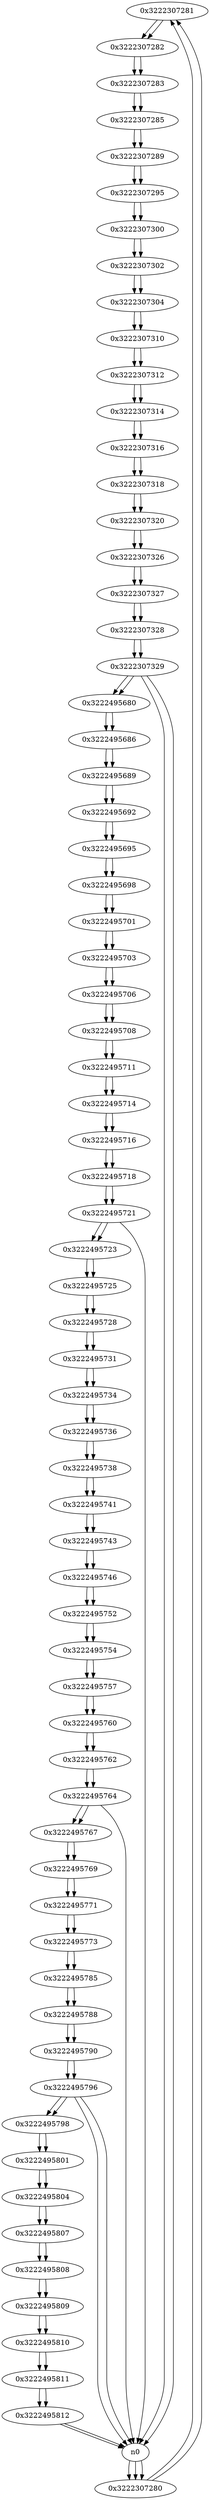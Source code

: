 digraph G{
/* nodes */
  n1 [label="0x3222307281"]
  n2 [label="0x3222307280"]
  n3 [label="0x3222307282"]
  n4 [label="0x3222307283"]
  n5 [label="0x3222307285"]
  n6 [label="0x3222307289"]
  n7 [label="0x3222307295"]
  n8 [label="0x3222307300"]
  n9 [label="0x3222307302"]
  n10 [label="0x3222307304"]
  n11 [label="0x3222307310"]
  n12 [label="0x3222307312"]
  n13 [label="0x3222307314"]
  n14 [label="0x3222307316"]
  n15 [label="0x3222307318"]
  n16 [label="0x3222307320"]
  n17 [label="0x3222307326"]
  n18 [label="0x3222307327"]
  n19 [label="0x3222307328"]
  n20 [label="0x3222307329"]
  n21 [label="0x3222495680"]
  n22 [label="0x3222495686"]
  n23 [label="0x3222495689"]
  n24 [label="0x3222495692"]
  n25 [label="0x3222495695"]
  n26 [label="0x3222495698"]
  n27 [label="0x3222495701"]
  n28 [label="0x3222495703"]
  n29 [label="0x3222495706"]
  n30 [label="0x3222495708"]
  n31 [label="0x3222495711"]
  n32 [label="0x3222495714"]
  n33 [label="0x3222495716"]
  n34 [label="0x3222495718"]
  n35 [label="0x3222495721"]
  n36 [label="0x3222495723"]
  n37 [label="0x3222495725"]
  n38 [label="0x3222495728"]
  n39 [label="0x3222495731"]
  n40 [label="0x3222495734"]
  n41 [label="0x3222495736"]
  n42 [label="0x3222495738"]
  n43 [label="0x3222495741"]
  n44 [label="0x3222495743"]
  n45 [label="0x3222495746"]
  n46 [label="0x3222495752"]
  n47 [label="0x3222495754"]
  n48 [label="0x3222495757"]
  n49 [label="0x3222495760"]
  n50 [label="0x3222495762"]
  n51 [label="0x3222495764"]
  n52 [label="0x3222495767"]
  n53 [label="0x3222495769"]
  n54 [label="0x3222495771"]
  n55 [label="0x3222495773"]
  n56 [label="0x3222495785"]
  n57 [label="0x3222495788"]
  n58 [label="0x3222495790"]
  n59 [label="0x3222495796"]
  n60 [label="0x3222495798"]
  n61 [label="0x3222495801"]
  n62 [label="0x3222495804"]
  n63 [label="0x3222495807"]
  n64 [label="0x3222495808"]
  n65 [label="0x3222495809"]
  n66 [label="0x3222495810"]
  n67 [label="0x3222495811"]
  n68 [label="0x3222495812"]
/* edges */
n1 -> n3;
n2 -> n1;
n2 -> n1;
n0 -> n2;
n0 -> n2;
n0 -> n2;
n3 -> n4;
n1 -> n3;
n4 -> n5;
n3 -> n4;
n5 -> n6;
n4 -> n5;
n6 -> n7;
n5 -> n6;
n7 -> n8;
n6 -> n7;
n8 -> n9;
n7 -> n8;
n9 -> n10;
n8 -> n9;
n10 -> n11;
n9 -> n10;
n11 -> n12;
n10 -> n11;
n12 -> n13;
n11 -> n12;
n13 -> n14;
n12 -> n13;
n14 -> n15;
n13 -> n14;
n15 -> n16;
n14 -> n15;
n16 -> n17;
n15 -> n16;
n17 -> n18;
n16 -> n17;
n18 -> n19;
n17 -> n18;
n19 -> n20;
n18 -> n19;
n20 -> n21;
n20 -> n0;
n20 -> n0;
n19 -> n20;
n21 -> n22;
n20 -> n21;
n22 -> n23;
n21 -> n22;
n23 -> n24;
n22 -> n23;
n24 -> n25;
n23 -> n24;
n25 -> n26;
n24 -> n25;
n26 -> n27;
n25 -> n26;
n27 -> n28;
n26 -> n27;
n28 -> n29;
n27 -> n28;
n29 -> n30;
n28 -> n29;
n30 -> n31;
n29 -> n30;
n31 -> n32;
n30 -> n31;
n32 -> n33;
n31 -> n32;
n33 -> n34;
n32 -> n33;
n34 -> n35;
n33 -> n34;
n35 -> n36;
n35 -> n0;
n34 -> n35;
n36 -> n37;
n35 -> n36;
n37 -> n38;
n36 -> n37;
n38 -> n39;
n37 -> n38;
n39 -> n40;
n38 -> n39;
n40 -> n41;
n39 -> n40;
n41 -> n42;
n40 -> n41;
n42 -> n43;
n41 -> n42;
n43 -> n44;
n42 -> n43;
n44 -> n45;
n43 -> n44;
n45 -> n46;
n44 -> n45;
n46 -> n47;
n45 -> n46;
n47 -> n48;
n46 -> n47;
n48 -> n49;
n47 -> n48;
n49 -> n50;
n48 -> n49;
n50 -> n51;
n49 -> n50;
n51 -> n52;
n51 -> n0;
n50 -> n51;
n52 -> n53;
n51 -> n52;
n53 -> n54;
n52 -> n53;
n54 -> n55;
n53 -> n54;
n55 -> n56;
n54 -> n55;
n56 -> n57;
n55 -> n56;
n57 -> n58;
n56 -> n57;
n58 -> n59;
n57 -> n58;
n59 -> n60;
n59 -> n0;
n59 -> n0;
n58 -> n59;
n60 -> n61;
n59 -> n60;
n61 -> n62;
n60 -> n61;
n62 -> n63;
n61 -> n62;
n63 -> n64;
n62 -> n63;
n64 -> n65;
n63 -> n64;
n65 -> n66;
n64 -> n65;
n66 -> n67;
n65 -> n66;
n67 -> n68;
n66 -> n67;
n68 -> n0;
n68 -> n0;
n67 -> n68;
}
